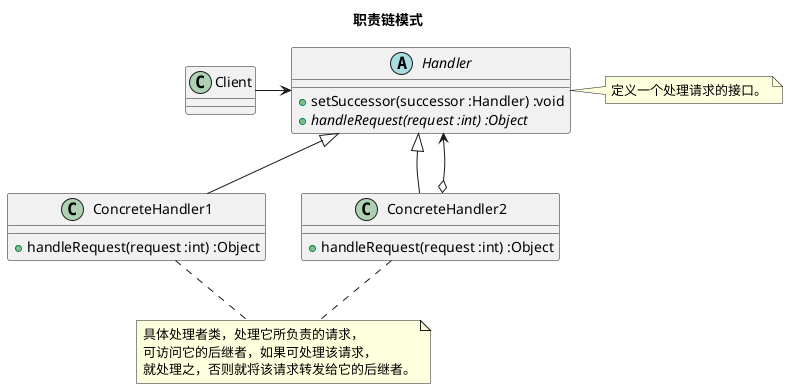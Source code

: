 @startuml

title <b>职责链模式</b>

class Client

abstract class Handler {
  + setSuccessor(successor :Handler) :void
  + {abstract} handleRequest(request :int) :Object
}
note right: 定义一个处理请求的接口。

class ConcreteHandler1 {
  + handleRequest(request :int) :Object
}

class ConcreteHandler2 {
  + handleRequest(request :int) :Object
}

note "具体处理者类，处理它所负责的请求，\n可访问它的后继者，如果可处理该请求，\n就处理之，否则就将该请求转发给它的后继者。" as chn

ConcreteHandler1 .. chn
ConcreteHandler2 .. chn

Client -right-> Handler

Handler <|-- ConcreteHandler1
Handler <|-- ConcreteHandler2

ConcreteHandler2 o--> Handler
/'
Handler: 抽象处理者。定义了一个处理请求的方法。所有的处理者都必须实现该抽象类。
ConcreteHandler: 具体处理者。处理它所负责的请求，同时也可以访问它的后继者。如果它能够处理该请求则处理，否则将请求传递到它的后继者。
Client: 客户类。
'/
@enduml
